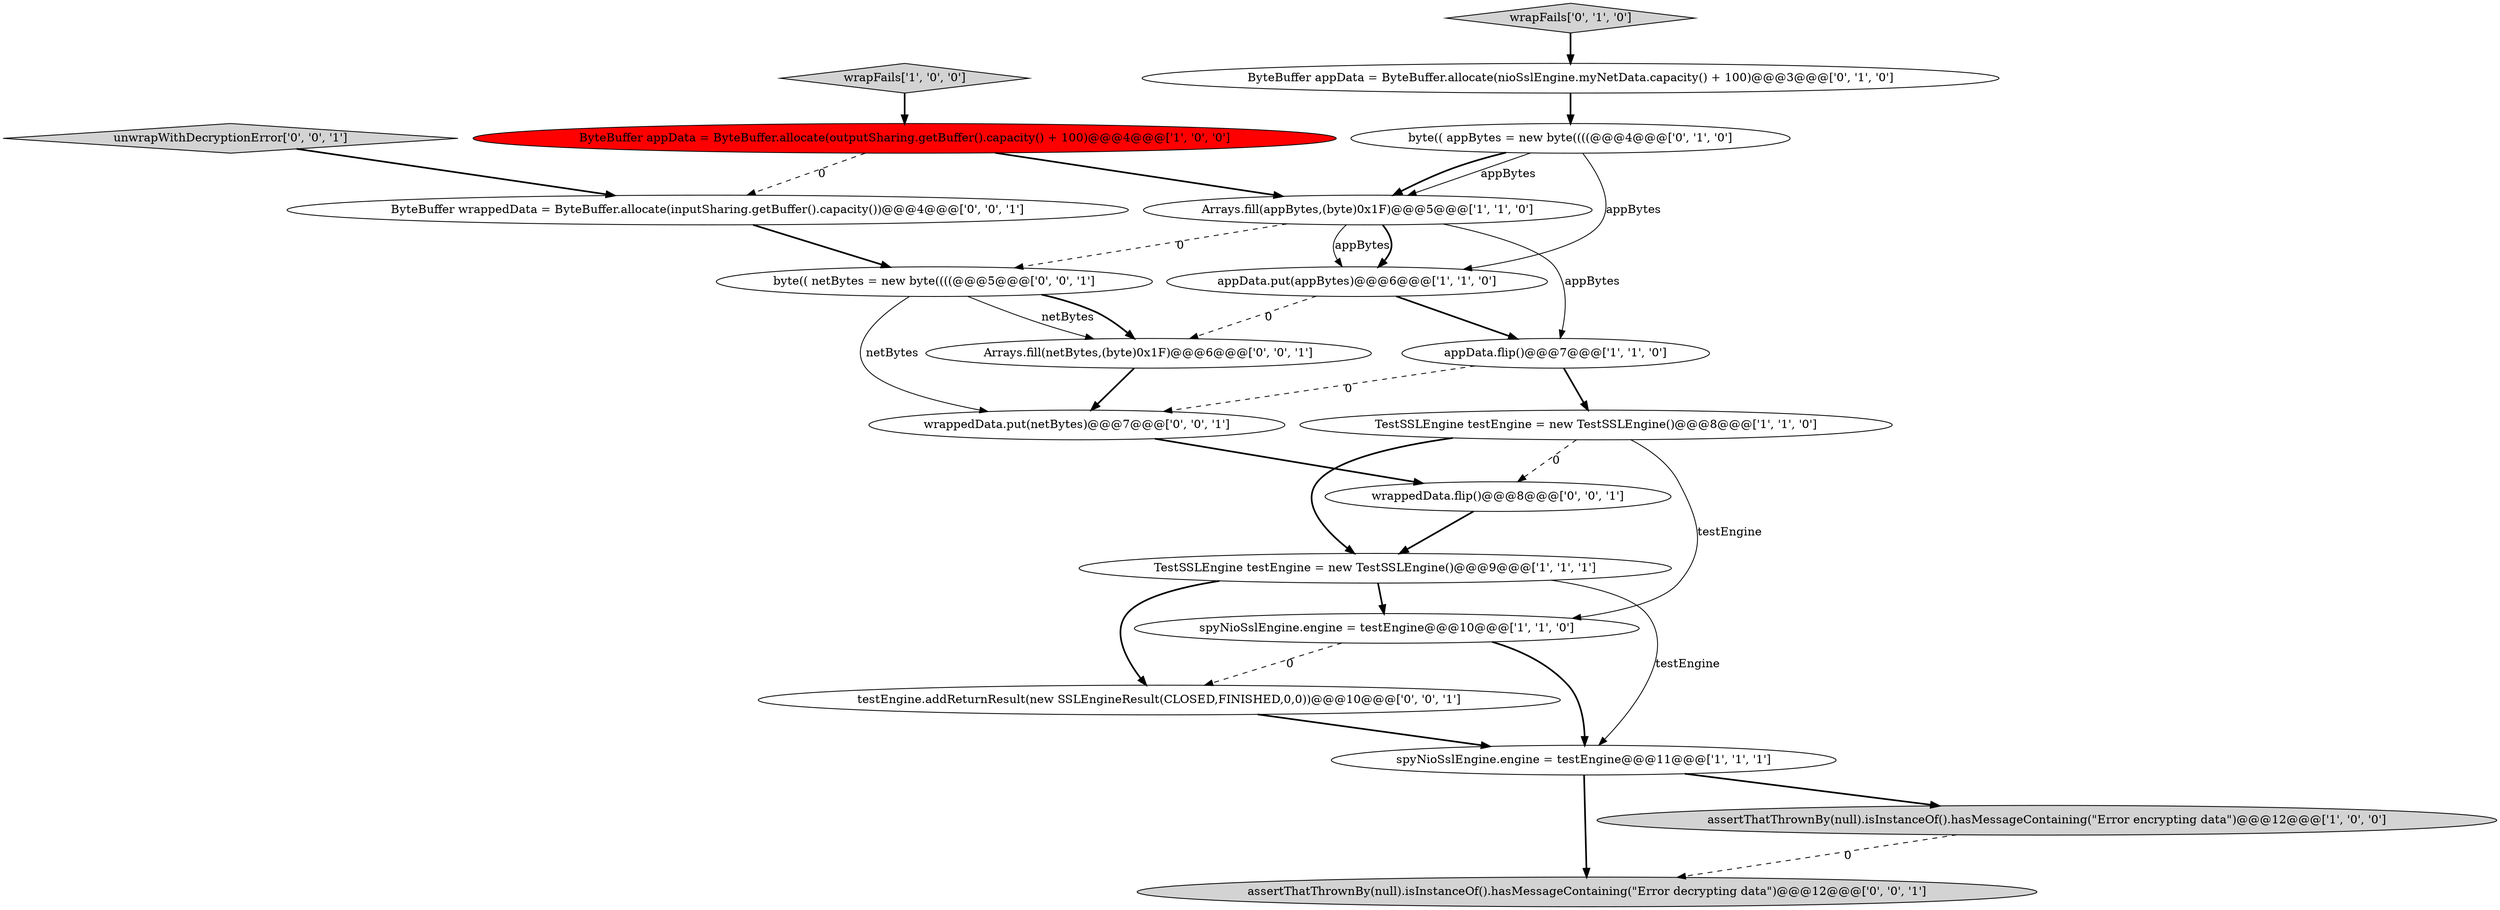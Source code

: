 digraph {
9 [style = filled, label = "TestSSLEngine testEngine = new TestSSLEngine()@@@9@@@['1', '1', '1']", fillcolor = white, shape = ellipse image = "AAA0AAABBB1BBB"];
16 [style = filled, label = "ByteBuffer wrappedData = ByteBuffer.allocate(inputSharing.getBuffer().capacity())@@@4@@@['0', '0', '1']", fillcolor = white, shape = ellipse image = "AAA0AAABBB3BBB"];
20 [style = filled, label = "assertThatThrownBy(null).isInstanceOf().hasMessageContaining(\"Error decrypting data\")@@@12@@@['0', '0', '1']", fillcolor = lightgray, shape = ellipse image = "AAA0AAABBB3BBB"];
19 [style = filled, label = "wrappedData.flip()@@@8@@@['0', '0', '1']", fillcolor = white, shape = ellipse image = "AAA0AAABBB3BBB"];
15 [style = filled, label = "Arrays.fill(netBytes,(byte)0x1F)@@@6@@@['0', '0', '1']", fillcolor = white, shape = ellipse image = "AAA0AAABBB3BBB"];
17 [style = filled, label = "testEngine.addReturnResult(new SSLEngineResult(CLOSED,FINISHED,0,0))@@@10@@@['0', '0', '1']", fillcolor = white, shape = ellipse image = "AAA0AAABBB3BBB"];
2 [style = filled, label = "Arrays.fill(appBytes,(byte)0x1F)@@@5@@@['1', '1', '0']", fillcolor = white, shape = ellipse image = "AAA0AAABBB1BBB"];
5 [style = filled, label = "ByteBuffer appData = ByteBuffer.allocate(outputSharing.getBuffer().capacity() + 100)@@@4@@@['1', '0', '0']", fillcolor = red, shape = ellipse image = "AAA1AAABBB1BBB"];
4 [style = filled, label = "spyNioSslEngine.engine = testEngine@@@10@@@['1', '1', '0']", fillcolor = white, shape = ellipse image = "AAA0AAABBB1BBB"];
12 [style = filled, label = "ByteBuffer appData = ByteBuffer.allocate(nioSslEngine.myNetData.capacity() + 100)@@@3@@@['0', '1', '0']", fillcolor = white, shape = ellipse image = "AAA0AAABBB2BBB"];
13 [style = filled, label = "byte(( netBytes = new byte((((@@@5@@@['0', '0', '1']", fillcolor = white, shape = ellipse image = "AAA0AAABBB3BBB"];
3 [style = filled, label = "wrapFails['1', '0', '0']", fillcolor = lightgray, shape = diamond image = "AAA0AAABBB1BBB"];
8 [style = filled, label = "TestSSLEngine testEngine = new TestSSLEngine()@@@8@@@['1', '1', '0']", fillcolor = white, shape = ellipse image = "AAA0AAABBB1BBB"];
6 [style = filled, label = "appData.put(appBytes)@@@6@@@['1', '1', '0']", fillcolor = white, shape = ellipse image = "AAA0AAABBB1BBB"];
10 [style = filled, label = "wrapFails['0', '1', '0']", fillcolor = lightgray, shape = diamond image = "AAA0AAABBB2BBB"];
7 [style = filled, label = "spyNioSslEngine.engine = testEngine@@@11@@@['1', '1', '1']", fillcolor = white, shape = ellipse image = "AAA0AAABBB1BBB"];
11 [style = filled, label = "byte(( appBytes = new byte((((@@@4@@@['0', '1', '0']", fillcolor = white, shape = ellipse image = "AAA0AAABBB2BBB"];
14 [style = filled, label = "unwrapWithDecryptionError['0', '0', '1']", fillcolor = lightgray, shape = diamond image = "AAA0AAABBB3BBB"];
1 [style = filled, label = "assertThatThrownBy(null).isInstanceOf().hasMessageContaining(\"Error encrypting data\")@@@12@@@['1', '0', '0']", fillcolor = lightgray, shape = ellipse image = "AAA0AAABBB1BBB"];
0 [style = filled, label = "appData.flip()@@@7@@@['1', '1', '0']", fillcolor = white, shape = ellipse image = "AAA0AAABBB1BBB"];
18 [style = filled, label = "wrappedData.put(netBytes)@@@7@@@['0', '0', '1']", fillcolor = white, shape = ellipse image = "AAA0AAABBB3BBB"];
14->16 [style = bold, label=""];
8->19 [style = dashed, label="0"];
16->13 [style = bold, label=""];
2->6 [style = solid, label="appBytes"];
7->1 [style = bold, label=""];
13->18 [style = solid, label="netBytes"];
4->17 [style = dashed, label="0"];
2->6 [style = bold, label=""];
9->4 [style = bold, label=""];
12->11 [style = bold, label=""];
18->19 [style = bold, label=""];
9->17 [style = bold, label=""];
6->0 [style = bold, label=""];
11->2 [style = solid, label="appBytes"];
7->20 [style = bold, label=""];
11->6 [style = solid, label="appBytes"];
9->7 [style = solid, label="testEngine"];
15->18 [style = bold, label=""];
11->2 [style = bold, label=""];
4->7 [style = bold, label=""];
13->15 [style = solid, label="netBytes"];
1->20 [style = dashed, label="0"];
17->7 [style = bold, label=""];
5->16 [style = dashed, label="0"];
5->2 [style = bold, label=""];
3->5 [style = bold, label=""];
19->9 [style = bold, label=""];
6->15 [style = dashed, label="0"];
10->12 [style = bold, label=""];
2->13 [style = dashed, label="0"];
0->8 [style = bold, label=""];
8->9 [style = bold, label=""];
0->18 [style = dashed, label="0"];
2->0 [style = solid, label="appBytes"];
13->15 [style = bold, label=""];
8->4 [style = solid, label="testEngine"];
}
